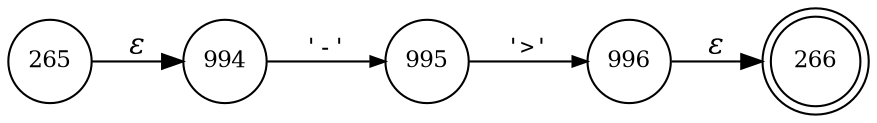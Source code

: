 digraph ATN {
rankdir=LR;
s266[fontsize=11, label="266", shape=doublecircle, fixedsize=true, width=.6];
s994[fontsize=11,label="994", shape=circle, fixedsize=true, width=.55, peripheries=1];
s995[fontsize=11,label="995", shape=circle, fixedsize=true, width=.55, peripheries=1];
s996[fontsize=11,label="996", shape=circle, fixedsize=true, width=.55, peripheries=1];
s265[fontsize=11,label="265", shape=circle, fixedsize=true, width=.55, peripheries=1];
s265 -> s994 [fontname="Times-Italic", label="&epsilon;"];
s994 -> s995 [fontsize=11, fontname="Courier", arrowsize=.7, label = "'-'", arrowhead = normal];
s995 -> s996 [fontsize=11, fontname="Courier", arrowsize=.7, label = "'>'", arrowhead = normal];
s996 -> s266 [fontname="Times-Italic", label="&epsilon;"];
}